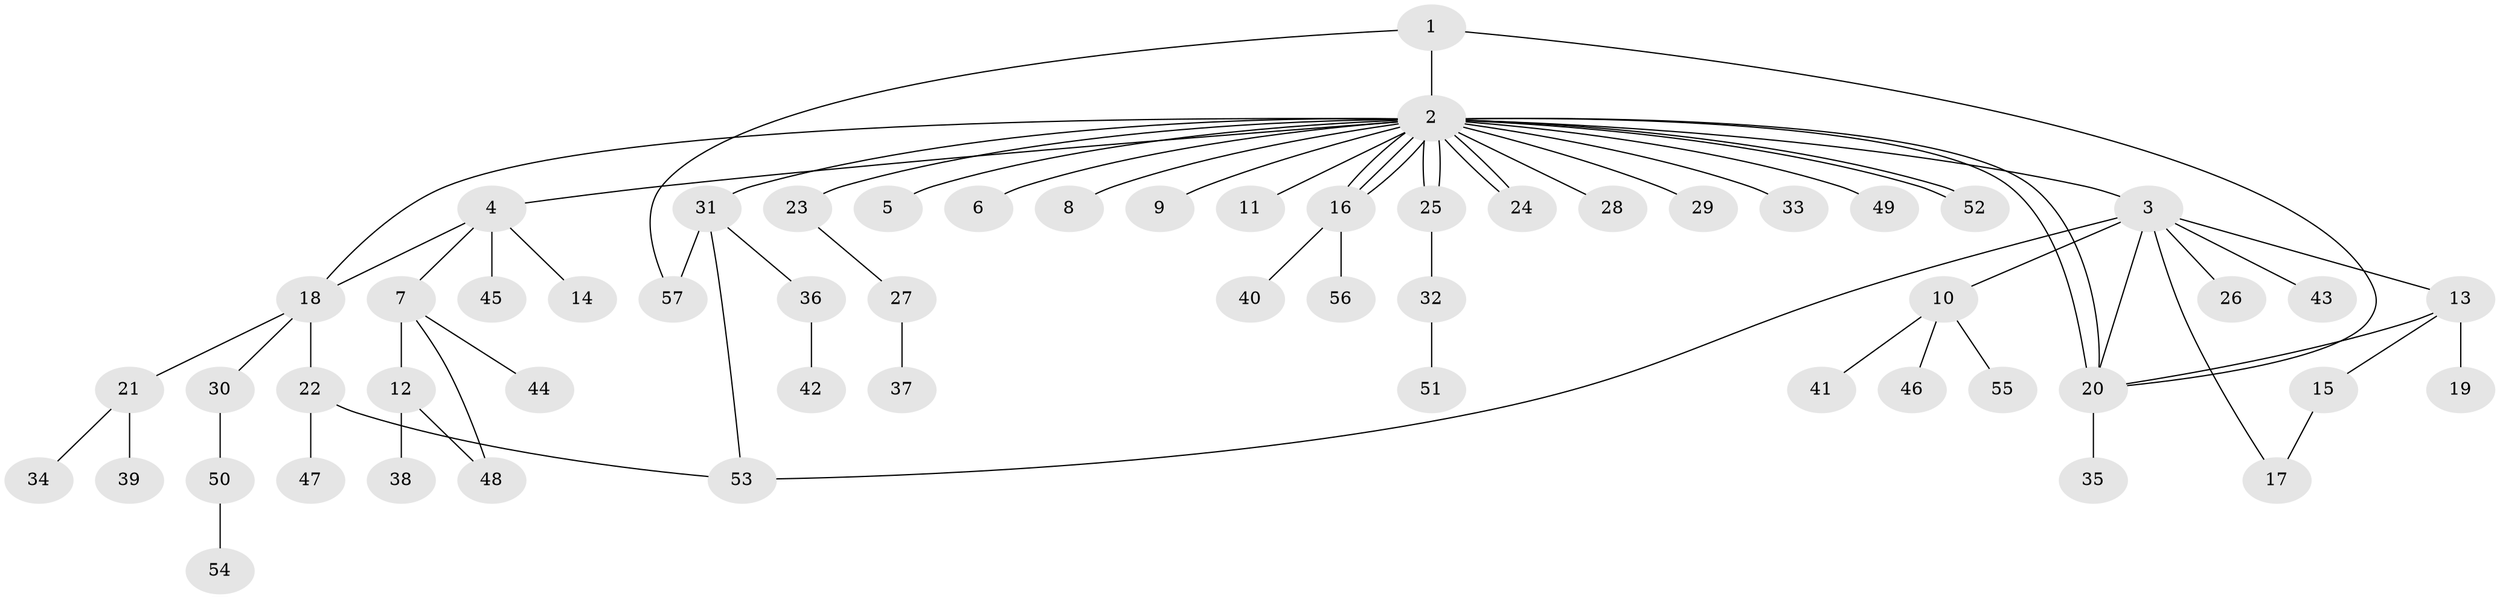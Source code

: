 // coarse degree distribution, {3: 0.07317073170731707, 23: 0.024390243902439025, 9: 0.024390243902439025, 4: 0.07317073170731707, 1: 0.5609756097560976, 2: 0.1951219512195122, 5: 0.04878048780487805}
// Generated by graph-tools (version 1.1) at 2025/41/03/06/25 10:41:46]
// undirected, 57 vertices, 71 edges
graph export_dot {
graph [start="1"]
  node [color=gray90,style=filled];
  1;
  2;
  3;
  4;
  5;
  6;
  7;
  8;
  9;
  10;
  11;
  12;
  13;
  14;
  15;
  16;
  17;
  18;
  19;
  20;
  21;
  22;
  23;
  24;
  25;
  26;
  27;
  28;
  29;
  30;
  31;
  32;
  33;
  34;
  35;
  36;
  37;
  38;
  39;
  40;
  41;
  42;
  43;
  44;
  45;
  46;
  47;
  48;
  49;
  50;
  51;
  52;
  53;
  54;
  55;
  56;
  57;
  1 -- 2;
  1 -- 20;
  1 -- 57;
  2 -- 3;
  2 -- 4;
  2 -- 5;
  2 -- 6;
  2 -- 8;
  2 -- 9;
  2 -- 11;
  2 -- 16;
  2 -- 16;
  2 -- 16;
  2 -- 18;
  2 -- 20;
  2 -- 20;
  2 -- 23;
  2 -- 24;
  2 -- 24;
  2 -- 25;
  2 -- 25;
  2 -- 28;
  2 -- 29;
  2 -- 31;
  2 -- 33;
  2 -- 49;
  2 -- 52;
  2 -- 52;
  3 -- 10;
  3 -- 13;
  3 -- 17;
  3 -- 20;
  3 -- 26;
  3 -- 43;
  3 -- 53;
  4 -- 7;
  4 -- 14;
  4 -- 18;
  4 -- 45;
  7 -- 12;
  7 -- 44;
  7 -- 48;
  10 -- 41;
  10 -- 46;
  10 -- 55;
  12 -- 38;
  12 -- 48;
  13 -- 15;
  13 -- 19;
  13 -- 20;
  15 -- 17;
  16 -- 40;
  16 -- 56;
  18 -- 21;
  18 -- 22;
  18 -- 30;
  20 -- 35;
  21 -- 34;
  21 -- 39;
  22 -- 47;
  22 -- 53;
  23 -- 27;
  25 -- 32;
  27 -- 37;
  30 -- 50;
  31 -- 36;
  31 -- 53;
  31 -- 57;
  32 -- 51;
  36 -- 42;
  50 -- 54;
}
